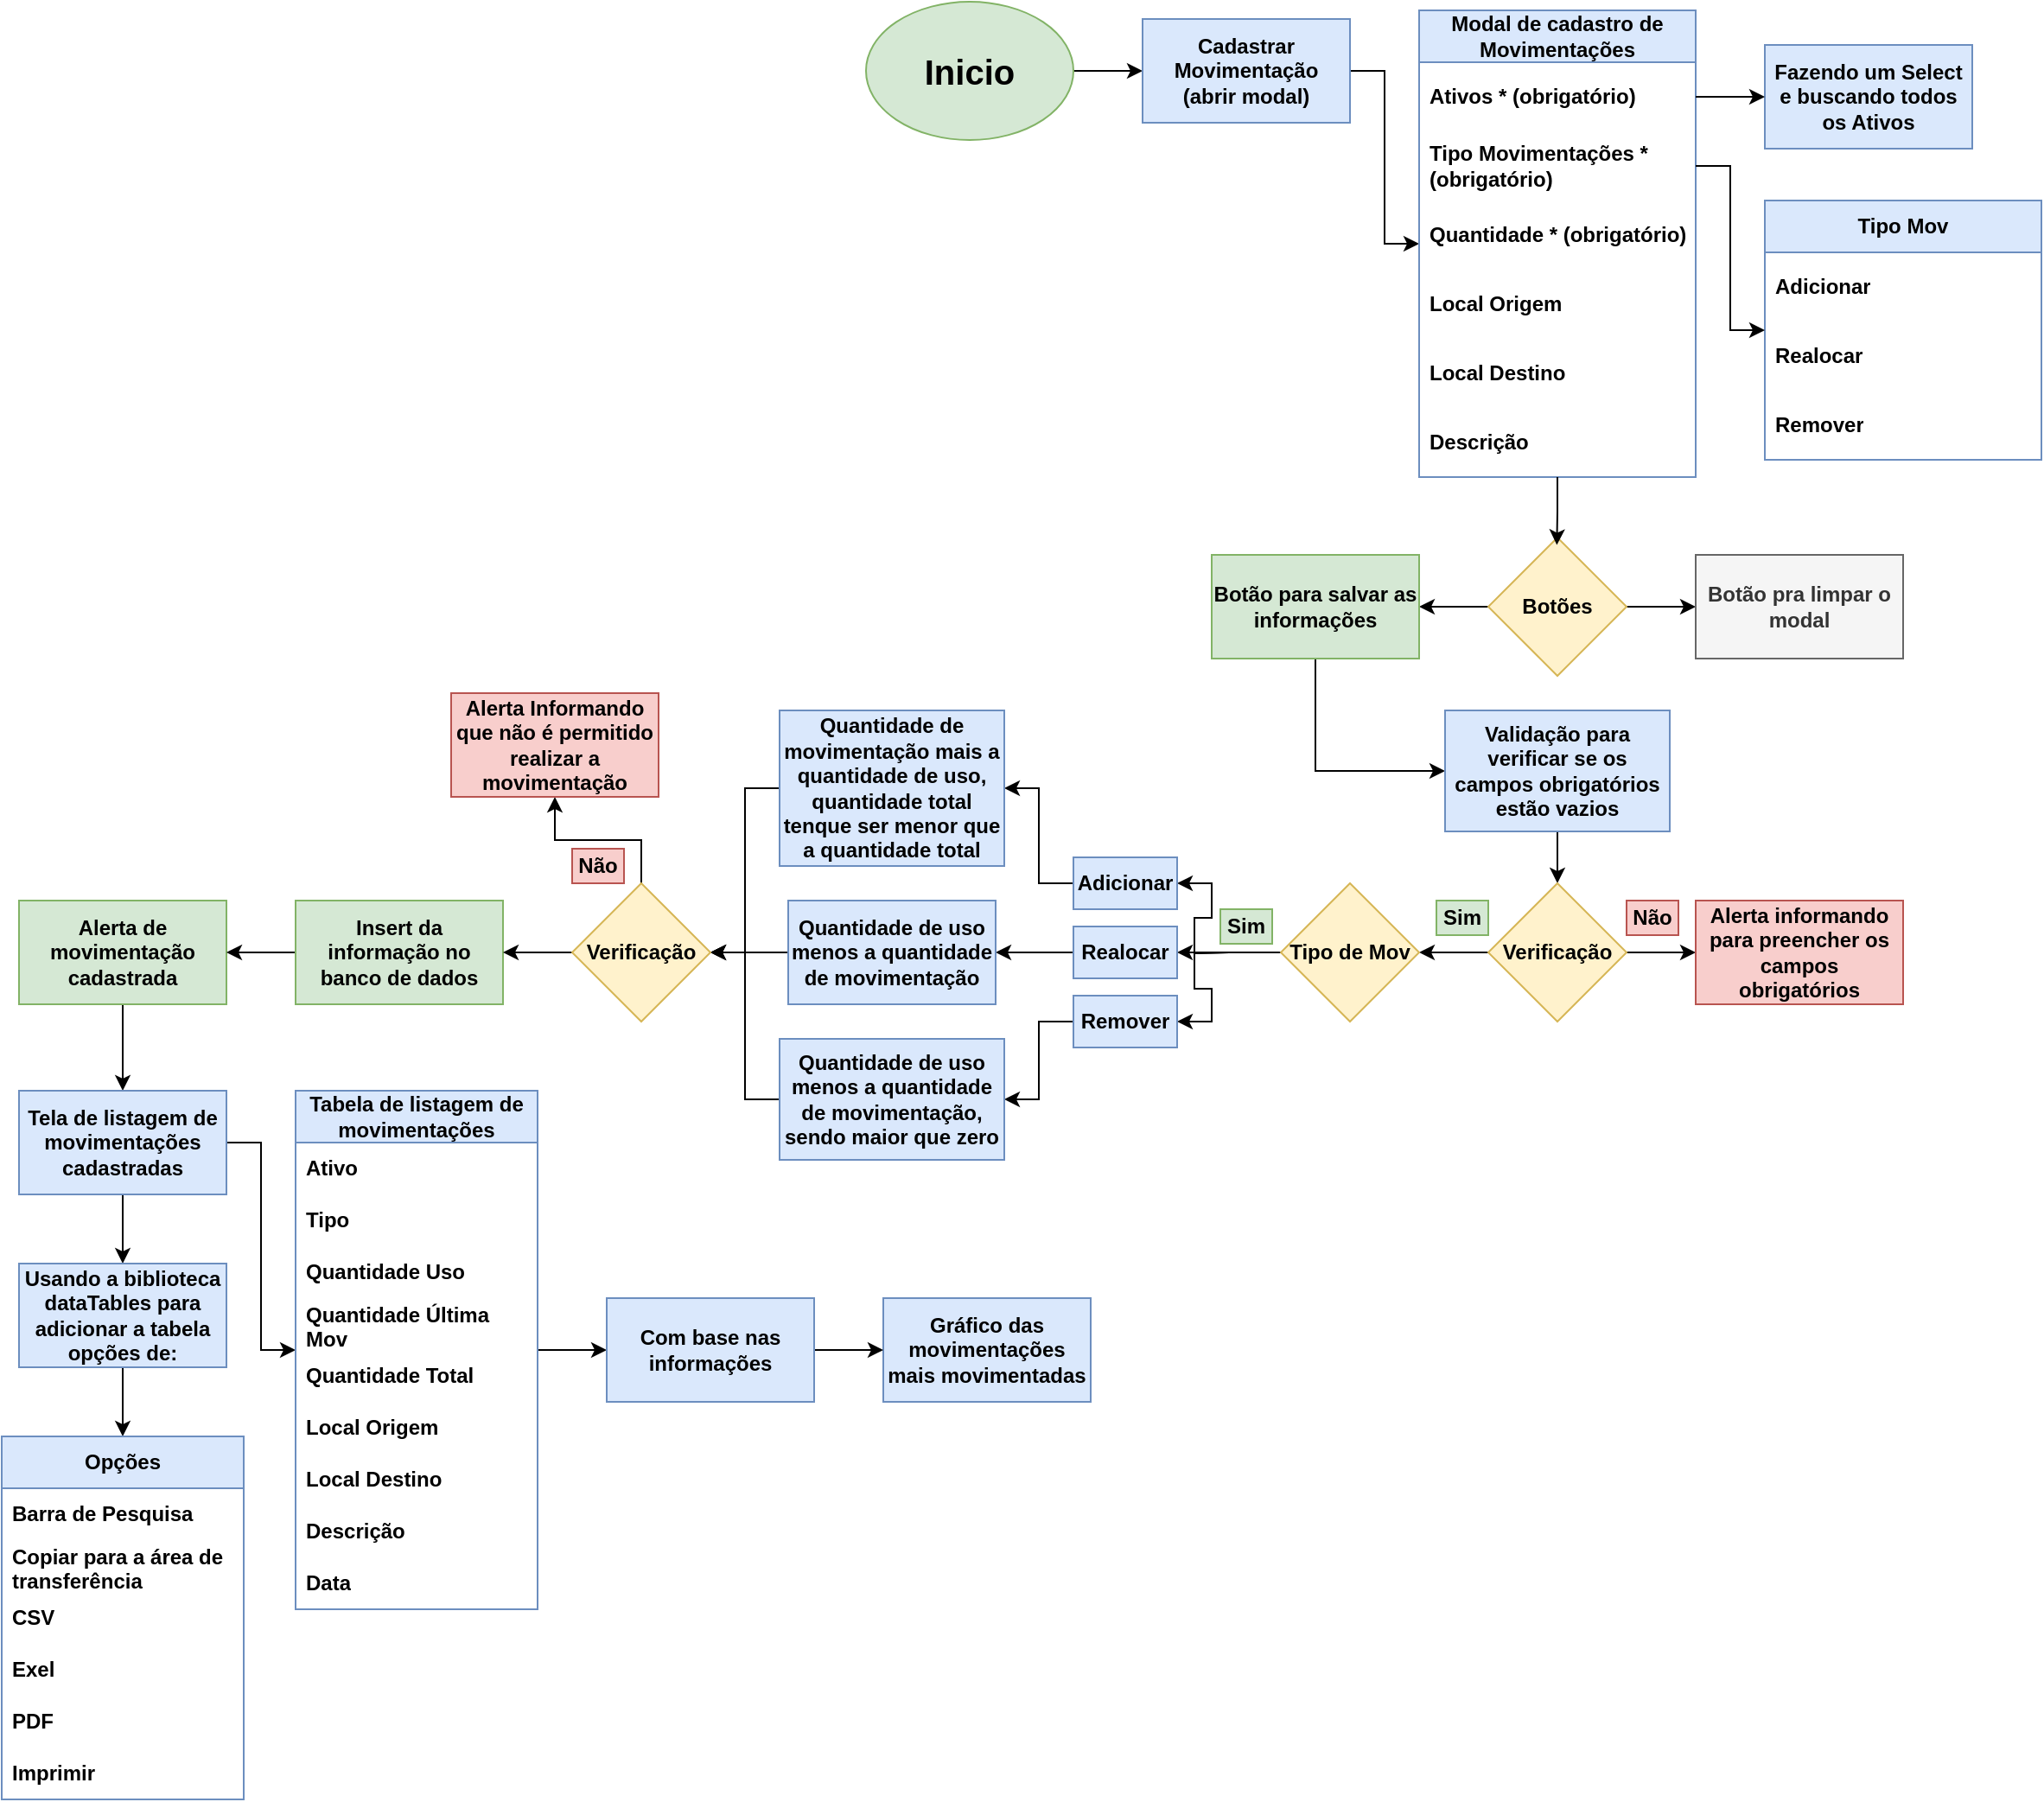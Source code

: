 <mxfile version="26.0.16">
  <diagram name="Página-1" id="cJjQbAe7UEZPXqIijp7Y">
    <mxGraphModel dx="4121" dy="1754" grid="1" gridSize="10" guides="1" tooltips="1" connect="1" arrows="1" fold="1" page="1" pageScale="1" pageWidth="827" pageHeight="1169" math="0" shadow="0">
      <root>
        <mxCell id="0" />
        <mxCell id="1" parent="0" />
        <mxCell id="md73Da2JN6F6e3Sj_Bb3-4" style="edgeStyle=orthogonalEdgeStyle;rounded=0;orthogonalLoop=1;jettySize=auto;html=1;" edge="1" parent="1" source="gwqRqJV9MufYUa2WruZO-1" target="md73Da2JN6F6e3Sj_Bb3-3">
          <mxGeometry relative="1" as="geometry" />
        </mxCell>
        <mxCell id="gwqRqJV9MufYUa2WruZO-1" value="&lt;h1 style=&quot;font-size: 20px;&quot;&gt;Inicio&lt;/h1&gt;" style="ellipse;whiteSpace=wrap;html=1;fontSize=20;fontStyle=1;fillColor=#d5e8d4;strokeColor=#82b366;" parent="1" vertex="1">
          <mxGeometry x="40" y="40" width="120" height="80" as="geometry" />
        </mxCell>
        <mxCell id="md73Da2JN6F6e3Sj_Bb3-7" style="edgeStyle=orthogonalEdgeStyle;rounded=0;orthogonalLoop=1;jettySize=auto;html=1;" edge="1" parent="1" source="md73Da2JN6F6e3Sj_Bb3-3" target="md73Da2JN6F6e3Sj_Bb3-5">
          <mxGeometry relative="1" as="geometry" />
        </mxCell>
        <mxCell id="md73Da2JN6F6e3Sj_Bb3-3" value="Cadastrar Movimentação&lt;div&gt;(abrir modal)&lt;/div&gt;" style="rounded=0;whiteSpace=wrap;html=1;fontStyle=1;fillColor=#dae8fc;strokeColor=#6c8ebf;" vertex="1" parent="1">
          <mxGeometry x="200" y="50" width="120" height="60" as="geometry" />
        </mxCell>
        <mxCell id="md73Da2JN6F6e3Sj_Bb3-5" value="Modal de cadastro de Movimentações" style="swimlane;fontStyle=1;childLayout=stackLayout;horizontal=1;startSize=30;horizontalStack=0;resizeParent=1;resizeParentMax=0;resizeLast=0;collapsible=1;marginBottom=0;whiteSpace=wrap;html=1;fillColor=#dae8fc;strokeColor=#6c8ebf;" vertex="1" parent="1">
          <mxGeometry x="360" y="45" width="160" height="270" as="geometry" />
        </mxCell>
        <mxCell id="md73Da2JN6F6e3Sj_Bb3-6" value="Ativos * (obrigatório)" style="text;strokeColor=none;fillColor=none;align=left;verticalAlign=middle;spacingLeft=4;spacingRight=4;overflow=hidden;points=[[0,0.5],[1,0.5]];portConstraint=eastwest;rotatable=0;whiteSpace=wrap;html=1;fontStyle=1" vertex="1" parent="md73Da2JN6F6e3Sj_Bb3-5">
          <mxGeometry y="30" width="160" height="40" as="geometry" />
        </mxCell>
        <mxCell id="md73Da2JN6F6e3Sj_Bb3-8" value="Tipo Movimentações * (obrigatório)" style="text;strokeColor=none;fillColor=none;align=left;verticalAlign=middle;spacingLeft=4;spacingRight=4;overflow=hidden;points=[[0,0.5],[1,0.5]];portConstraint=eastwest;rotatable=0;whiteSpace=wrap;html=1;fontStyle=1" vertex="1" parent="md73Da2JN6F6e3Sj_Bb3-5">
          <mxGeometry y="70" width="160" height="40" as="geometry" />
        </mxCell>
        <mxCell id="md73Da2JN6F6e3Sj_Bb3-9" value="Quantidade * (obrigatório)" style="text;strokeColor=none;fillColor=none;align=left;verticalAlign=middle;spacingLeft=4;spacingRight=4;overflow=hidden;points=[[0,0.5],[1,0.5]];portConstraint=eastwest;rotatable=0;whiteSpace=wrap;html=1;fontStyle=1" vertex="1" parent="md73Da2JN6F6e3Sj_Bb3-5">
          <mxGeometry y="110" width="160" height="40" as="geometry" />
        </mxCell>
        <mxCell id="md73Da2JN6F6e3Sj_Bb3-10" value="Local Origem" style="text;strokeColor=none;fillColor=none;align=left;verticalAlign=middle;spacingLeft=4;spacingRight=4;overflow=hidden;points=[[0,0.5],[1,0.5]];portConstraint=eastwest;rotatable=0;whiteSpace=wrap;html=1;fontStyle=1" vertex="1" parent="md73Da2JN6F6e3Sj_Bb3-5">
          <mxGeometry y="150" width="160" height="40" as="geometry" />
        </mxCell>
        <mxCell id="md73Da2JN6F6e3Sj_Bb3-12" value="Local Destino" style="text;strokeColor=none;fillColor=none;align=left;verticalAlign=middle;spacingLeft=4;spacingRight=4;overflow=hidden;points=[[0,0.5],[1,0.5]];portConstraint=eastwest;rotatable=0;whiteSpace=wrap;html=1;fontStyle=1" vertex="1" parent="md73Da2JN6F6e3Sj_Bb3-5">
          <mxGeometry y="190" width="160" height="40" as="geometry" />
        </mxCell>
        <mxCell id="md73Da2JN6F6e3Sj_Bb3-13" value="Descrição" style="text;strokeColor=none;fillColor=none;align=left;verticalAlign=middle;spacingLeft=4;spacingRight=4;overflow=hidden;points=[[0,0.5],[1,0.5]];portConstraint=eastwest;rotatable=0;whiteSpace=wrap;html=1;fontStyle=1" vertex="1" parent="md73Da2JN6F6e3Sj_Bb3-5">
          <mxGeometry y="230" width="160" height="40" as="geometry" />
        </mxCell>
        <mxCell id="md73Da2JN6F6e3Sj_Bb3-14" value="" style="edgeStyle=orthogonalEdgeStyle;rounded=0;orthogonalLoop=1;jettySize=auto;html=1;" edge="1" parent="1" source="md73Da2JN6F6e3Sj_Bb3-16" target="md73Da2JN6F6e3Sj_Bb3-18">
          <mxGeometry relative="1" as="geometry" />
        </mxCell>
        <mxCell id="md73Da2JN6F6e3Sj_Bb3-15" value="" style="edgeStyle=orthogonalEdgeStyle;rounded=0;orthogonalLoop=1;jettySize=auto;html=1;" edge="1" parent="1" source="md73Da2JN6F6e3Sj_Bb3-16" target="md73Da2JN6F6e3Sj_Bb3-19">
          <mxGeometry relative="1" as="geometry" />
        </mxCell>
        <mxCell id="md73Da2JN6F6e3Sj_Bb3-16" value="Botões" style="rhombus;whiteSpace=wrap;html=1;fillColor=#fff2cc;strokeColor=#d6b656;fontStyle=1;startSize=30;" vertex="1" parent="1">
          <mxGeometry x="400" y="350" width="80" height="80" as="geometry" />
        </mxCell>
        <mxCell id="md73Da2JN6F6e3Sj_Bb3-22" style="edgeStyle=orthogonalEdgeStyle;rounded=0;orthogonalLoop=1;jettySize=auto;html=1;entryX=0;entryY=0.5;entryDx=0;entryDy=0;" edge="1" parent="1" source="md73Da2JN6F6e3Sj_Bb3-18" target="md73Da2JN6F6e3Sj_Bb3-21">
          <mxGeometry relative="1" as="geometry">
            <Array as="points">
              <mxPoint x="300" y="485" />
            </Array>
          </mxGeometry>
        </mxCell>
        <mxCell id="md73Da2JN6F6e3Sj_Bb3-18" value="Botão para salvar as informações" style="whiteSpace=wrap;html=1;fillColor=#d5e8d4;strokeColor=#82b366;fontStyle=1;startSize=30;" vertex="1" parent="1">
          <mxGeometry x="240" y="360" width="120" height="60" as="geometry" />
        </mxCell>
        <mxCell id="md73Da2JN6F6e3Sj_Bb3-19" value="Botão pra limpar o modal" style="whiteSpace=wrap;html=1;fillColor=#f5f5f5;strokeColor=#666666;fontStyle=1;startSize=30;fontColor=#333333;" vertex="1" parent="1">
          <mxGeometry x="520" y="360" width="120" height="60" as="geometry" />
        </mxCell>
        <mxCell id="md73Da2JN6F6e3Sj_Bb3-20" style="edgeStyle=orthogonalEdgeStyle;rounded=0;orthogonalLoop=1;jettySize=auto;html=1;entryX=0.496;entryY=0.053;entryDx=0;entryDy=0;entryPerimeter=0;" edge="1" parent="1" source="md73Da2JN6F6e3Sj_Bb3-5" target="md73Da2JN6F6e3Sj_Bb3-16">
          <mxGeometry relative="1" as="geometry" />
        </mxCell>
        <mxCell id="md73Da2JN6F6e3Sj_Bb3-32" style="edgeStyle=orthogonalEdgeStyle;rounded=0;orthogonalLoop=1;jettySize=auto;html=1;entryX=0.5;entryY=0;entryDx=0;entryDy=0;" edge="1" parent="1" source="md73Da2JN6F6e3Sj_Bb3-21" target="md73Da2JN6F6e3Sj_Bb3-25">
          <mxGeometry relative="1" as="geometry" />
        </mxCell>
        <mxCell id="md73Da2JN6F6e3Sj_Bb3-21" value="Validação para verificar se os campos obrigatórios estão vazios" style="whiteSpace=wrap;html=1;fillColor=#dae8fc;strokeColor=#6c8ebf;fontStyle=1;startSize=30;" vertex="1" parent="1">
          <mxGeometry x="375" y="450" width="130" height="70" as="geometry" />
        </mxCell>
        <mxCell id="md73Da2JN6F6e3Sj_Bb3-23" value="" style="edgeStyle=orthogonalEdgeStyle;rounded=0;orthogonalLoop=1;jettySize=auto;html=1;" edge="1" parent="1" source="md73Da2JN6F6e3Sj_Bb3-25" target="md73Da2JN6F6e3Sj_Bb3-26">
          <mxGeometry relative="1" as="geometry" />
        </mxCell>
        <mxCell id="md73Da2JN6F6e3Sj_Bb3-92" value="" style="edgeStyle=orthogonalEdgeStyle;rounded=0;orthogonalLoop=1;jettySize=auto;html=1;" edge="1" parent="1" source="md73Da2JN6F6e3Sj_Bb3-25" target="md73Da2JN6F6e3Sj_Bb3-91">
          <mxGeometry relative="1" as="geometry" />
        </mxCell>
        <mxCell id="md73Da2JN6F6e3Sj_Bb3-25" value="Verificação" style="rhombus;whiteSpace=wrap;html=1;fillColor=#fff2cc;strokeColor=#d6b656;fontStyle=1;startSize=30;" vertex="1" parent="1">
          <mxGeometry x="400" y="550" width="80" height="80" as="geometry" />
        </mxCell>
        <mxCell id="md73Da2JN6F6e3Sj_Bb3-26" value="Alerta informando para preencher os campos obrigatórios" style="whiteSpace=wrap;html=1;fillColor=#f8cecc;strokeColor=#b85450;fontStyle=1;startSize=30;" vertex="1" parent="1">
          <mxGeometry x="520" y="560" width="120" height="60" as="geometry" />
        </mxCell>
        <mxCell id="md73Da2JN6F6e3Sj_Bb3-27" value="Não" style="rounded=0;whiteSpace=wrap;html=1;fillColor=#f8cecc;strokeColor=#b85450;fontStyle=1" vertex="1" parent="1">
          <mxGeometry x="480" y="560" width="30" height="20" as="geometry" />
        </mxCell>
        <mxCell id="md73Da2JN6F6e3Sj_Bb3-79" style="edgeStyle=orthogonalEdgeStyle;rounded=0;orthogonalLoop=1;jettySize=auto;html=1;" edge="1" parent="1" source="md73Da2JN6F6e3Sj_Bb3-29" target="md73Da2JN6F6e3Sj_Bb3-49">
          <mxGeometry relative="1" as="geometry" />
        </mxCell>
        <mxCell id="md73Da2JN6F6e3Sj_Bb3-29" value="Alerta de movimentação cadastrada" style="whiteSpace=wrap;html=1;fillColor=#d5e8d4;strokeColor=#82b366;fontStyle=1;startSize=30;" vertex="1" parent="1">
          <mxGeometry x="-450" y="560" width="120" height="60" as="geometry" />
        </mxCell>
        <mxCell id="md73Da2JN6F6e3Sj_Bb3-30" value="Sim" style="rounded=0;whiteSpace=wrap;html=1;fillColor=#d5e8d4;strokeColor=#82b366;fontStyle=1" vertex="1" parent="1">
          <mxGeometry x="370" y="560" width="30" height="20" as="geometry" />
        </mxCell>
        <mxCell id="md73Da2JN6F6e3Sj_Bb3-78" style="edgeStyle=orthogonalEdgeStyle;rounded=0;orthogonalLoop=1;jettySize=auto;html=1;" edge="1" parent="1" source="md73Da2JN6F6e3Sj_Bb3-31" target="md73Da2JN6F6e3Sj_Bb3-29">
          <mxGeometry relative="1" as="geometry" />
        </mxCell>
        <mxCell id="md73Da2JN6F6e3Sj_Bb3-31" value="Insert da informação no banco de dados" style="whiteSpace=wrap;html=1;fillColor=#d5e8d4;strokeColor=#82b366;fontStyle=1;startSize=30;" vertex="1" parent="1">
          <mxGeometry x="-290" y="560" width="120" height="60" as="geometry" />
        </mxCell>
        <mxCell id="md73Da2JN6F6e3Sj_Bb3-36" value="Tipo Mov" style="swimlane;fontStyle=1;childLayout=stackLayout;horizontal=1;startSize=30;horizontalStack=0;resizeParent=1;resizeParentMax=0;resizeLast=0;collapsible=1;marginBottom=0;whiteSpace=wrap;html=1;fillColor=#dae8fc;strokeColor=#6c8ebf;" vertex="1" parent="1">
          <mxGeometry x="560" y="155" width="160" height="150" as="geometry" />
        </mxCell>
        <mxCell id="md73Da2JN6F6e3Sj_Bb3-37" value="Adicionar" style="text;strokeColor=none;fillColor=none;align=left;verticalAlign=middle;spacingLeft=4;spacingRight=4;overflow=hidden;points=[[0,0.5],[1,0.5]];portConstraint=eastwest;rotatable=0;whiteSpace=wrap;html=1;fontStyle=1" vertex="1" parent="md73Da2JN6F6e3Sj_Bb3-36">
          <mxGeometry y="30" width="160" height="40" as="geometry" />
        </mxCell>
        <mxCell id="md73Da2JN6F6e3Sj_Bb3-39" value="Realocar" style="text;strokeColor=none;fillColor=none;align=left;verticalAlign=middle;spacingLeft=4;spacingRight=4;overflow=hidden;points=[[0,0.5],[1,0.5]];portConstraint=eastwest;rotatable=0;whiteSpace=wrap;html=1;fontStyle=1" vertex="1" parent="md73Da2JN6F6e3Sj_Bb3-36">
          <mxGeometry y="70" width="160" height="40" as="geometry" />
        </mxCell>
        <mxCell id="md73Da2JN6F6e3Sj_Bb3-40" value="Remover" style="text;strokeColor=none;fillColor=none;align=left;verticalAlign=middle;spacingLeft=4;spacingRight=4;overflow=hidden;points=[[0,0.5],[1,0.5]];portConstraint=eastwest;rotatable=0;whiteSpace=wrap;html=1;fontStyle=1" vertex="1" parent="md73Da2JN6F6e3Sj_Bb3-36">
          <mxGeometry y="110" width="160" height="40" as="geometry" />
        </mxCell>
        <mxCell id="md73Da2JN6F6e3Sj_Bb3-35" style="edgeStyle=orthogonalEdgeStyle;rounded=0;orthogonalLoop=1;jettySize=auto;html=1;" edge="1" parent="1" source="md73Da2JN6F6e3Sj_Bb3-8" target="md73Da2JN6F6e3Sj_Bb3-36">
          <mxGeometry relative="1" as="geometry">
            <mxPoint x="540" y="135" as="targetPoint" />
          </mxGeometry>
        </mxCell>
        <mxCell id="md73Da2JN6F6e3Sj_Bb3-45" value="Fazendo um Select e buscando todos os Ativos" style="rounded=0;whiteSpace=wrap;html=1;fontStyle=1;fillColor=#dae8fc;strokeColor=#6c8ebf;" vertex="1" parent="1">
          <mxGeometry x="560" y="65" width="120" height="60" as="geometry" />
        </mxCell>
        <mxCell id="md73Da2JN6F6e3Sj_Bb3-46" style="edgeStyle=orthogonalEdgeStyle;rounded=0;orthogonalLoop=1;jettySize=auto;html=1;" edge="1" parent="1" source="md73Da2JN6F6e3Sj_Bb3-6" target="md73Da2JN6F6e3Sj_Bb3-45">
          <mxGeometry relative="1" as="geometry" />
        </mxCell>
        <mxCell id="md73Da2JN6F6e3Sj_Bb3-47" style="edgeStyle=orthogonalEdgeStyle;rounded=0;orthogonalLoop=1;jettySize=auto;html=1;entryX=0.5;entryY=0;entryDx=0;entryDy=0;" edge="1" parent="1" source="md73Da2JN6F6e3Sj_Bb3-49" target="md73Da2JN6F6e3Sj_Bb3-51">
          <mxGeometry relative="1" as="geometry" />
        </mxCell>
        <mxCell id="md73Da2JN6F6e3Sj_Bb3-48" style="edgeStyle=orthogonalEdgeStyle;rounded=0;orthogonalLoop=1;jettySize=auto;html=1;" edge="1" parent="1" source="md73Da2JN6F6e3Sj_Bb3-49" target="md73Da2JN6F6e3Sj_Bb3-60">
          <mxGeometry relative="1" as="geometry" />
        </mxCell>
        <mxCell id="md73Da2JN6F6e3Sj_Bb3-49" value="Tela de listagem de movimentações cadastradas" style="whiteSpace=wrap;html=1;fillColor=#dae8fc;strokeColor=#6c8ebf;fontStyle=1;startSize=30;" vertex="1" parent="1">
          <mxGeometry x="-450" y="670" width="120" height="60" as="geometry" />
        </mxCell>
        <mxCell id="md73Da2JN6F6e3Sj_Bb3-50" style="edgeStyle=orthogonalEdgeStyle;rounded=0;orthogonalLoop=1;jettySize=auto;html=1;entryX=0.5;entryY=0;entryDx=0;entryDy=0;" edge="1" parent="1" source="md73Da2JN6F6e3Sj_Bb3-51" target="md73Da2JN6F6e3Sj_Bb3-52">
          <mxGeometry relative="1" as="geometry" />
        </mxCell>
        <mxCell id="md73Da2JN6F6e3Sj_Bb3-51" value="Usando a biblioteca dataTables para adicionar a tabela opções de:" style="whiteSpace=wrap;html=1;fontStyle=1;fillColor=#dae8fc;strokeColor=#6c8ebf;" vertex="1" parent="1">
          <mxGeometry x="-450" y="770" width="120" height="60" as="geometry" />
        </mxCell>
        <mxCell id="md73Da2JN6F6e3Sj_Bb3-52" value="Opções" style="swimlane;fontStyle=1;childLayout=stackLayout;horizontal=1;startSize=30;horizontalStack=0;resizeParent=1;resizeParentMax=0;resizeLast=0;collapsible=1;marginBottom=0;whiteSpace=wrap;html=1;fillColor=#dae8fc;strokeColor=#6c8ebf;" vertex="1" parent="1">
          <mxGeometry x="-460" y="870" width="140" height="210" as="geometry" />
        </mxCell>
        <mxCell id="md73Da2JN6F6e3Sj_Bb3-53" value="Barra de Pesquisa" style="text;strokeColor=none;fillColor=none;align=left;verticalAlign=middle;spacingLeft=4;spacingRight=4;overflow=hidden;points=[[0,0.5],[1,0.5]];portConstraint=eastwest;rotatable=0;whiteSpace=wrap;html=1;fontStyle=1" vertex="1" parent="md73Da2JN6F6e3Sj_Bb3-52">
          <mxGeometry y="30" width="140" height="30" as="geometry" />
        </mxCell>
        <mxCell id="md73Da2JN6F6e3Sj_Bb3-54" value="Copiar para a área de transferência" style="text;strokeColor=none;fillColor=none;align=left;verticalAlign=middle;spacingLeft=4;spacingRight=4;overflow=hidden;points=[[0,0.5],[1,0.5]];portConstraint=eastwest;rotatable=0;whiteSpace=wrap;html=1;fontStyle=1" vertex="1" parent="md73Da2JN6F6e3Sj_Bb3-52">
          <mxGeometry y="60" width="140" height="30" as="geometry" />
        </mxCell>
        <mxCell id="md73Da2JN6F6e3Sj_Bb3-55" value="CSV" style="text;strokeColor=none;fillColor=none;align=left;verticalAlign=middle;spacingLeft=4;spacingRight=4;overflow=hidden;points=[[0,0.5],[1,0.5]];portConstraint=eastwest;rotatable=0;whiteSpace=wrap;html=1;fontStyle=1" vertex="1" parent="md73Da2JN6F6e3Sj_Bb3-52">
          <mxGeometry y="90" width="140" height="30" as="geometry" />
        </mxCell>
        <mxCell id="md73Da2JN6F6e3Sj_Bb3-56" value="Exel" style="text;strokeColor=none;fillColor=none;align=left;verticalAlign=middle;spacingLeft=4;spacingRight=4;overflow=hidden;points=[[0,0.5],[1,0.5]];portConstraint=eastwest;rotatable=0;whiteSpace=wrap;html=1;fontStyle=1" vertex="1" parent="md73Da2JN6F6e3Sj_Bb3-52">
          <mxGeometry y="120" width="140" height="30" as="geometry" />
        </mxCell>
        <mxCell id="md73Da2JN6F6e3Sj_Bb3-57" value="PDF" style="text;strokeColor=none;fillColor=none;align=left;verticalAlign=middle;spacingLeft=4;spacingRight=4;overflow=hidden;points=[[0,0.5],[1,0.5]];portConstraint=eastwest;rotatable=0;whiteSpace=wrap;html=1;fontStyle=1" vertex="1" parent="md73Da2JN6F6e3Sj_Bb3-52">
          <mxGeometry y="150" width="140" height="30" as="geometry" />
        </mxCell>
        <mxCell id="md73Da2JN6F6e3Sj_Bb3-58" value="Imprimir" style="text;strokeColor=none;fillColor=none;align=left;verticalAlign=middle;spacingLeft=4;spacingRight=4;overflow=hidden;points=[[0,0.5],[1,0.5]];portConstraint=eastwest;rotatable=0;whiteSpace=wrap;html=1;fontStyle=1" vertex="1" parent="md73Da2JN6F6e3Sj_Bb3-52">
          <mxGeometry y="180" width="140" height="30" as="geometry" />
        </mxCell>
        <mxCell id="md73Da2JN6F6e3Sj_Bb3-88" style="edgeStyle=orthogonalEdgeStyle;rounded=0;orthogonalLoop=1;jettySize=auto;html=1;" edge="1" parent="1" source="md73Da2JN6F6e3Sj_Bb3-60" target="md73Da2JN6F6e3Sj_Bb3-87">
          <mxGeometry relative="1" as="geometry" />
        </mxCell>
        <mxCell id="md73Da2JN6F6e3Sj_Bb3-60" value="Tabela de listagem de movimentações" style="swimlane;fontStyle=1;childLayout=stackLayout;horizontal=1;startSize=30;horizontalStack=0;resizeParent=1;resizeParentMax=0;resizeLast=0;collapsible=1;marginBottom=0;whiteSpace=wrap;html=1;fillColor=#dae8fc;strokeColor=#6c8ebf;" vertex="1" parent="1">
          <mxGeometry x="-290" y="670" width="140" height="300" as="geometry" />
        </mxCell>
        <mxCell id="md73Da2JN6F6e3Sj_Bb3-61" value="Ativo" style="text;strokeColor=none;fillColor=none;align=left;verticalAlign=middle;spacingLeft=4;spacingRight=4;overflow=hidden;points=[[0,0.5],[1,0.5]];portConstraint=eastwest;rotatable=0;whiteSpace=wrap;html=1;fontStyle=1" vertex="1" parent="md73Da2JN6F6e3Sj_Bb3-60">
          <mxGeometry y="30" width="140" height="30" as="geometry" />
        </mxCell>
        <mxCell id="md73Da2JN6F6e3Sj_Bb3-62" value="Tipo" style="text;strokeColor=none;fillColor=none;align=left;verticalAlign=middle;spacingLeft=4;spacingRight=4;overflow=hidden;points=[[0,0.5],[1,0.5]];portConstraint=eastwest;rotatable=0;whiteSpace=wrap;html=1;fontStyle=1" vertex="1" parent="md73Da2JN6F6e3Sj_Bb3-60">
          <mxGeometry y="60" width="140" height="30" as="geometry" />
        </mxCell>
        <mxCell id="md73Da2JN6F6e3Sj_Bb3-63" value="Quantidade Uso" style="text;strokeColor=none;fillColor=none;align=left;verticalAlign=middle;spacingLeft=4;spacingRight=4;overflow=hidden;points=[[0,0.5],[1,0.5]];portConstraint=eastwest;rotatable=0;whiteSpace=wrap;html=1;fontStyle=1" vertex="1" parent="md73Da2JN6F6e3Sj_Bb3-60">
          <mxGeometry y="90" width="140" height="30" as="geometry" />
        </mxCell>
        <mxCell id="md73Da2JN6F6e3Sj_Bb3-64" value="Quantidade Última Mov" style="text;strokeColor=none;fillColor=none;align=left;verticalAlign=middle;spacingLeft=4;spacingRight=4;overflow=hidden;points=[[0,0.5],[1,0.5]];portConstraint=eastwest;rotatable=0;whiteSpace=wrap;html=1;fontStyle=1" vertex="1" parent="md73Da2JN6F6e3Sj_Bb3-60">
          <mxGeometry y="120" width="140" height="30" as="geometry" />
        </mxCell>
        <mxCell id="md73Da2JN6F6e3Sj_Bb3-80" value="Quantidade Total" style="text;strokeColor=none;fillColor=none;align=left;verticalAlign=middle;spacingLeft=4;spacingRight=4;overflow=hidden;points=[[0,0.5],[1,0.5]];portConstraint=eastwest;rotatable=0;whiteSpace=wrap;html=1;fontStyle=1" vertex="1" parent="md73Da2JN6F6e3Sj_Bb3-60">
          <mxGeometry y="150" width="140" height="30" as="geometry" />
        </mxCell>
        <mxCell id="md73Da2JN6F6e3Sj_Bb3-81" value="Local Origem" style="text;strokeColor=none;fillColor=none;align=left;verticalAlign=middle;spacingLeft=4;spacingRight=4;overflow=hidden;points=[[0,0.5],[1,0.5]];portConstraint=eastwest;rotatable=0;whiteSpace=wrap;html=1;fontStyle=1" vertex="1" parent="md73Da2JN6F6e3Sj_Bb3-60">
          <mxGeometry y="180" width="140" height="30" as="geometry" />
        </mxCell>
        <mxCell id="md73Da2JN6F6e3Sj_Bb3-82" value="Local Destino" style="text;strokeColor=none;fillColor=none;align=left;verticalAlign=middle;spacingLeft=4;spacingRight=4;overflow=hidden;points=[[0,0.5],[1,0.5]];portConstraint=eastwest;rotatable=0;whiteSpace=wrap;html=1;fontStyle=1" vertex="1" parent="md73Da2JN6F6e3Sj_Bb3-60">
          <mxGeometry y="210" width="140" height="30" as="geometry" />
        </mxCell>
        <mxCell id="md73Da2JN6F6e3Sj_Bb3-83" value="Descrição" style="text;strokeColor=none;fillColor=none;align=left;verticalAlign=middle;spacingLeft=4;spacingRight=4;overflow=hidden;points=[[0,0.5],[1,0.5]];portConstraint=eastwest;rotatable=0;whiteSpace=wrap;html=1;fontStyle=1" vertex="1" parent="md73Da2JN6F6e3Sj_Bb3-60">
          <mxGeometry y="240" width="140" height="30" as="geometry" />
        </mxCell>
        <mxCell id="md73Da2JN6F6e3Sj_Bb3-84" value="Data" style="text;strokeColor=none;fillColor=none;align=left;verticalAlign=middle;spacingLeft=4;spacingRight=4;overflow=hidden;points=[[0,0.5],[1,0.5]];portConstraint=eastwest;rotatable=0;whiteSpace=wrap;html=1;fontStyle=1" vertex="1" parent="md73Da2JN6F6e3Sj_Bb3-60">
          <mxGeometry y="270" width="140" height="30" as="geometry" />
        </mxCell>
        <mxCell id="md73Da2JN6F6e3Sj_Bb3-85" value="Gráfico das movimentações mais movimentadas" style="whiteSpace=wrap;html=1;fillColor=#dae8fc;strokeColor=#6c8ebf;fontStyle=1;startSize=30;" vertex="1" parent="1">
          <mxGeometry x="50" y="790" width="120" height="60" as="geometry" />
        </mxCell>
        <mxCell id="md73Da2JN6F6e3Sj_Bb3-89" style="edgeStyle=orthogonalEdgeStyle;rounded=0;orthogonalLoop=1;jettySize=auto;html=1;" edge="1" parent="1" source="md73Da2JN6F6e3Sj_Bb3-87" target="md73Da2JN6F6e3Sj_Bb3-85">
          <mxGeometry relative="1" as="geometry" />
        </mxCell>
        <mxCell id="md73Da2JN6F6e3Sj_Bb3-87" value="Com base nas informações" style="whiteSpace=wrap;html=1;fillColor=#dae8fc;strokeColor=#6c8ebf;fontStyle=1;startSize=30;" vertex="1" parent="1">
          <mxGeometry x="-110" y="790" width="120" height="60" as="geometry" />
        </mxCell>
        <mxCell id="md73Da2JN6F6e3Sj_Bb3-96" style="edgeStyle=orthogonalEdgeStyle;rounded=0;orthogonalLoop=1;jettySize=auto;html=1;entryX=1;entryY=0.5;entryDx=0;entryDy=0;" edge="1" parent="1" target="md73Da2JN6F6e3Sj_Bb3-93">
          <mxGeometry relative="1" as="geometry">
            <mxPoint x="250" y="590" as="sourcePoint" />
          </mxGeometry>
        </mxCell>
        <mxCell id="md73Da2JN6F6e3Sj_Bb3-97" style="edgeStyle=orthogonalEdgeStyle;rounded=0;orthogonalLoop=1;jettySize=auto;html=1;entryX=1;entryY=0.5;entryDx=0;entryDy=0;exitX=0;exitY=0.5;exitDx=0;exitDy=0;" edge="1" parent="1" source="md73Da2JN6F6e3Sj_Bb3-91" target="md73Da2JN6F6e3Sj_Bb3-94">
          <mxGeometry relative="1" as="geometry">
            <mxPoint x="250" y="590" as="sourcePoint" />
          </mxGeometry>
        </mxCell>
        <mxCell id="md73Da2JN6F6e3Sj_Bb3-98" style="edgeStyle=orthogonalEdgeStyle;rounded=0;orthogonalLoop=1;jettySize=auto;html=1;entryX=1;entryY=0.5;entryDx=0;entryDy=0;" edge="1" parent="1" target="md73Da2JN6F6e3Sj_Bb3-95">
          <mxGeometry relative="1" as="geometry">
            <mxPoint x="250" y="590" as="sourcePoint" />
          </mxGeometry>
        </mxCell>
        <mxCell id="md73Da2JN6F6e3Sj_Bb3-91" value="Tipo de Mov" style="rhombus;whiteSpace=wrap;html=1;fillColor=#fff2cc;strokeColor=#d6b656;fontStyle=1;startSize=30;" vertex="1" parent="1">
          <mxGeometry x="280" y="550" width="80" height="80" as="geometry" />
        </mxCell>
        <mxCell id="md73Da2JN6F6e3Sj_Bb3-103" value="" style="edgeStyle=orthogonalEdgeStyle;rounded=0;orthogonalLoop=1;jettySize=auto;html=1;" edge="1" parent="1" source="md73Da2JN6F6e3Sj_Bb3-93" target="md73Da2JN6F6e3Sj_Bb3-102">
          <mxGeometry relative="1" as="geometry" />
        </mxCell>
        <mxCell id="md73Da2JN6F6e3Sj_Bb3-93" value="Adicionar" style="whiteSpace=wrap;html=1;fillColor=#dae8fc;strokeColor=#6c8ebf;fontStyle=1;startSize=30;" vertex="1" parent="1">
          <mxGeometry x="160" y="535" width="60" height="30" as="geometry" />
        </mxCell>
        <mxCell id="md73Da2JN6F6e3Sj_Bb3-105" value="" style="edgeStyle=orthogonalEdgeStyle;rounded=0;orthogonalLoop=1;jettySize=auto;html=1;" edge="1" parent="1" source="md73Da2JN6F6e3Sj_Bb3-94" target="md73Da2JN6F6e3Sj_Bb3-104">
          <mxGeometry relative="1" as="geometry" />
        </mxCell>
        <mxCell id="md73Da2JN6F6e3Sj_Bb3-94" value="Realocar" style="whiteSpace=wrap;html=1;fillColor=#dae8fc;strokeColor=#6c8ebf;fontStyle=1;startSize=30;" vertex="1" parent="1">
          <mxGeometry x="160" y="575" width="60" height="30" as="geometry" />
        </mxCell>
        <mxCell id="md73Da2JN6F6e3Sj_Bb3-108" style="edgeStyle=orthogonalEdgeStyle;rounded=0;orthogonalLoop=1;jettySize=auto;html=1;entryX=1;entryY=0.5;entryDx=0;entryDy=0;" edge="1" parent="1" source="md73Da2JN6F6e3Sj_Bb3-95" target="md73Da2JN6F6e3Sj_Bb3-107">
          <mxGeometry relative="1" as="geometry" />
        </mxCell>
        <mxCell id="md73Da2JN6F6e3Sj_Bb3-95" value="Remover" style="whiteSpace=wrap;html=1;fillColor=#dae8fc;strokeColor=#6c8ebf;fontStyle=1;startSize=30;" vertex="1" parent="1">
          <mxGeometry x="160" y="615" width="60" height="30" as="geometry" />
        </mxCell>
        <mxCell id="md73Da2JN6F6e3Sj_Bb3-119" style="edgeStyle=orthogonalEdgeStyle;rounded=0;orthogonalLoop=1;jettySize=auto;html=1;entryX=1;entryY=0.5;entryDx=0;entryDy=0;" edge="1" parent="1" source="md73Da2JN6F6e3Sj_Bb3-102" target="md73Da2JN6F6e3Sj_Bb3-116">
          <mxGeometry relative="1" as="geometry" />
        </mxCell>
        <mxCell id="md73Da2JN6F6e3Sj_Bb3-102" value="Quantidade de movimentação mais a quantidade de uso, quantidade total tenque ser menor que a quantidade total" style="whiteSpace=wrap;html=1;fillColor=#dae8fc;strokeColor=#6c8ebf;fontStyle=1;startSize=30;" vertex="1" parent="1">
          <mxGeometry x="-10" y="450" width="130" height="90" as="geometry" />
        </mxCell>
        <mxCell id="md73Da2JN6F6e3Sj_Bb3-118" style="edgeStyle=orthogonalEdgeStyle;rounded=0;orthogonalLoop=1;jettySize=auto;html=1;" edge="1" parent="1" source="md73Da2JN6F6e3Sj_Bb3-104" target="md73Da2JN6F6e3Sj_Bb3-116">
          <mxGeometry relative="1" as="geometry" />
        </mxCell>
        <mxCell id="md73Da2JN6F6e3Sj_Bb3-104" value="Quantidade de uso menos a quantidade de movimentação" style="whiteSpace=wrap;html=1;fillColor=#dae8fc;strokeColor=#6c8ebf;fontStyle=1;startSize=30;" vertex="1" parent="1">
          <mxGeometry x="-5" y="560" width="120" height="60" as="geometry" />
        </mxCell>
        <mxCell id="md73Da2JN6F6e3Sj_Bb3-117" style="edgeStyle=orthogonalEdgeStyle;rounded=0;orthogonalLoop=1;jettySize=auto;html=1;entryX=1;entryY=0.5;entryDx=0;entryDy=0;" edge="1" parent="1" source="md73Da2JN6F6e3Sj_Bb3-107" target="md73Da2JN6F6e3Sj_Bb3-116">
          <mxGeometry relative="1" as="geometry" />
        </mxCell>
        <mxCell id="md73Da2JN6F6e3Sj_Bb3-107" value="Quantidade de uso menos a quantidade de movimentação, sendo maior que zero" style="whiteSpace=wrap;html=1;fillColor=#dae8fc;strokeColor=#6c8ebf;fontStyle=1;startSize=30;" vertex="1" parent="1">
          <mxGeometry x="-10" y="640" width="130" height="70" as="geometry" />
        </mxCell>
        <mxCell id="md73Da2JN6F6e3Sj_Bb3-109" value="Sim" style="rounded=0;whiteSpace=wrap;html=1;fillColor=#d5e8d4;strokeColor=#82b366;fontStyle=1" vertex="1" parent="1">
          <mxGeometry x="245" y="565" width="30" height="20" as="geometry" />
        </mxCell>
        <mxCell id="md73Da2JN6F6e3Sj_Bb3-120" style="edgeStyle=orthogonalEdgeStyle;rounded=0;orthogonalLoop=1;jettySize=auto;html=1;" edge="1" parent="1" source="md73Da2JN6F6e3Sj_Bb3-116" target="md73Da2JN6F6e3Sj_Bb3-31">
          <mxGeometry relative="1" as="geometry" />
        </mxCell>
        <mxCell id="md73Da2JN6F6e3Sj_Bb3-123" value="" style="edgeStyle=orthogonalEdgeStyle;rounded=0;orthogonalLoop=1;jettySize=auto;html=1;" edge="1" parent="1" source="md73Da2JN6F6e3Sj_Bb3-116" target="md73Da2JN6F6e3Sj_Bb3-122">
          <mxGeometry relative="1" as="geometry" />
        </mxCell>
        <mxCell id="md73Da2JN6F6e3Sj_Bb3-116" value="Verificação" style="rhombus;whiteSpace=wrap;html=1;fillColor=#fff2cc;strokeColor=#d6b656;fontStyle=1;startSize=30;" vertex="1" parent="1">
          <mxGeometry x="-130" y="550" width="80" height="80" as="geometry" />
        </mxCell>
        <mxCell id="md73Da2JN6F6e3Sj_Bb3-122" value="Alerta Informando que não é permitido realizar a movimentação" style="whiteSpace=wrap;html=1;fillColor=#f8cecc;strokeColor=#b85450;fontStyle=1;startSize=30;" vertex="1" parent="1">
          <mxGeometry x="-200" y="440" width="120" height="60" as="geometry" />
        </mxCell>
        <mxCell id="md73Da2JN6F6e3Sj_Bb3-124" value="Não" style="rounded=0;whiteSpace=wrap;html=1;fillColor=#f8cecc;strokeColor=#b85450;fontStyle=1" vertex="1" parent="1">
          <mxGeometry x="-130" y="530" width="30" height="20" as="geometry" />
        </mxCell>
      </root>
    </mxGraphModel>
  </diagram>
</mxfile>

